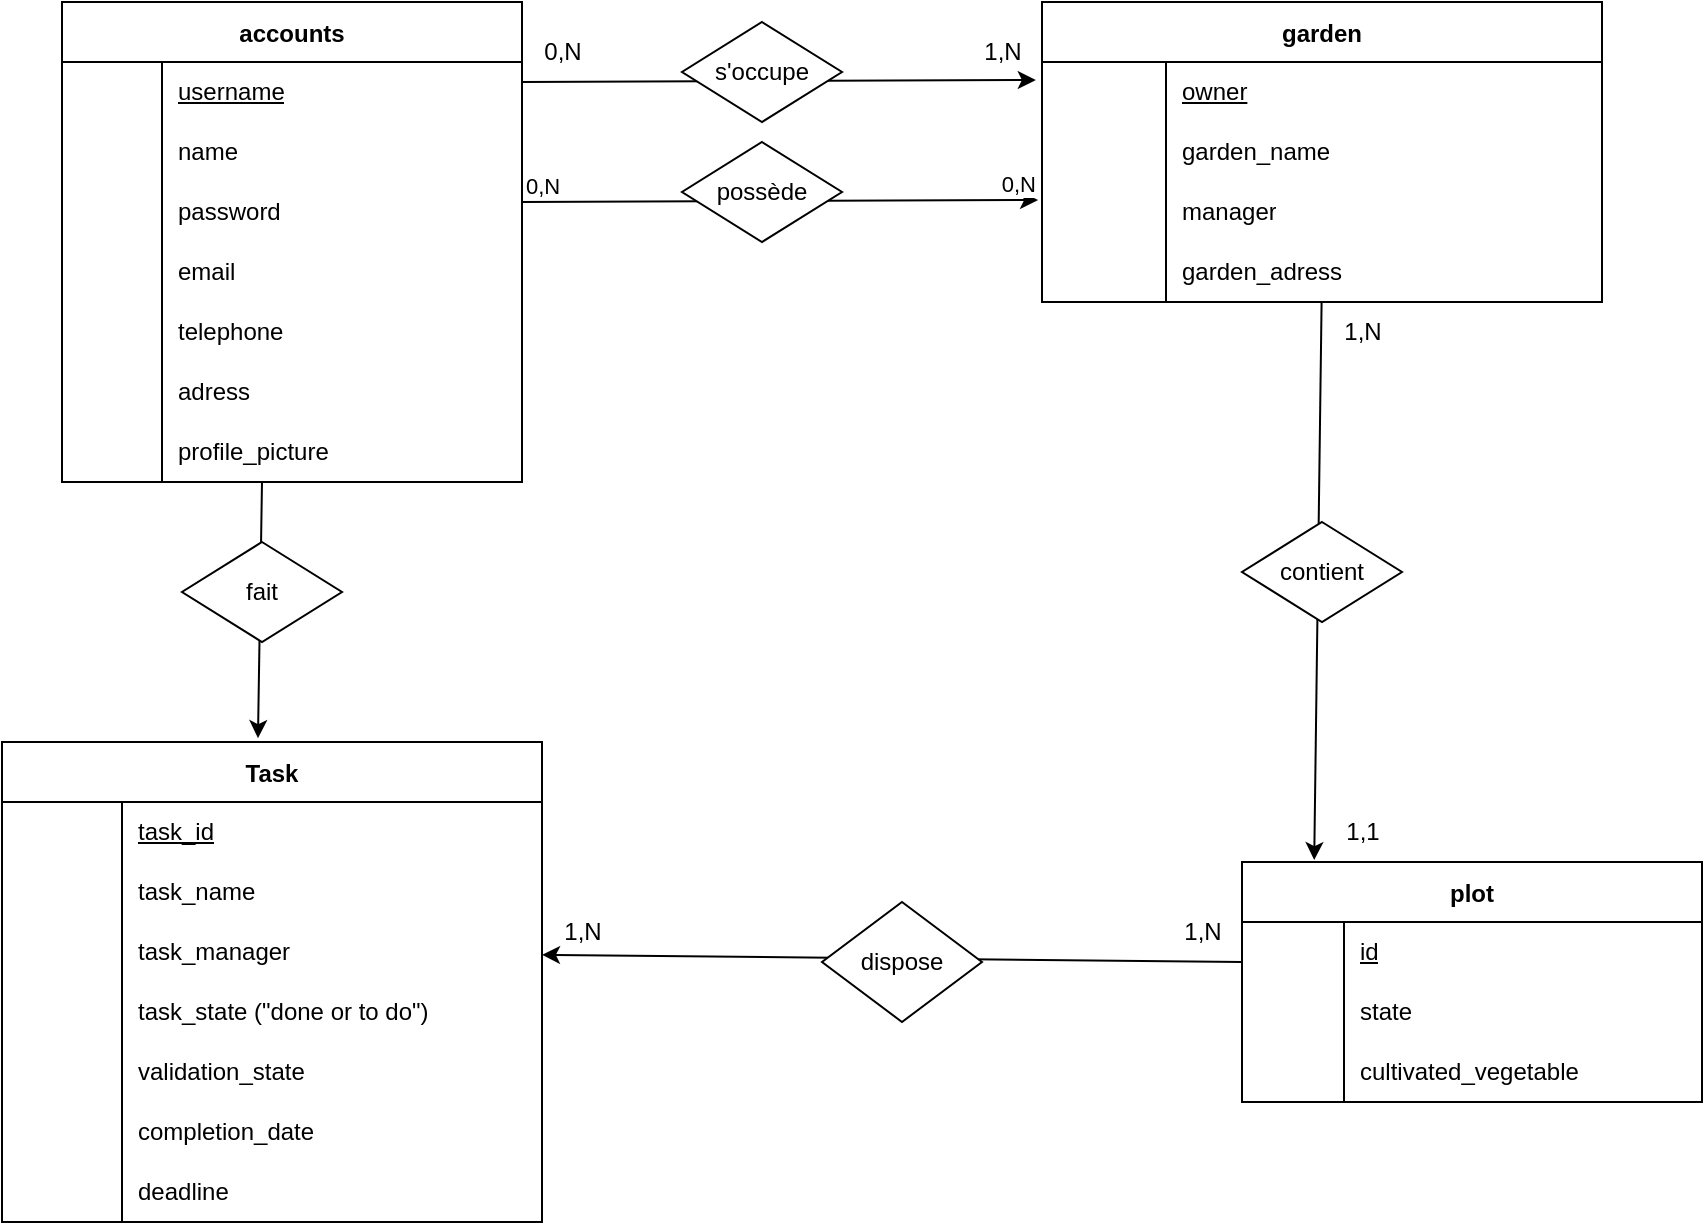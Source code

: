 <mxfile version="20.3.0" type="device"><diagram id="kfnG-v6PSaauxseIfwRb" name="Page-1"><mxGraphModel dx="1018" dy="670" grid="1" gridSize="10" guides="1" tooltips="1" connect="1" arrows="1" fold="1" page="1" pageScale="1" pageWidth="980" pageHeight="1390" math="0" shadow="0"><root><mxCell id="0"/><mxCell id="1" parent="0"/><mxCell id="le0erfsL0BoNp7D_5ZoV-2" value="accounts" style="shape=table;startSize=30;container=1;collapsible=0;childLayout=tableLayout;fixedRows=1;rowLines=0;fontStyle=1;" parent="1" vertex="1"><mxGeometry x="40" y="50" width="230" height="240" as="geometry"/></mxCell><mxCell id="le0erfsL0BoNp7D_5ZoV-6" value="" style="shape=tableRow;horizontal=0;startSize=0;swimlaneHead=0;swimlaneBody=0;top=0;left=0;bottom=0;right=0;collapsible=0;dropTarget=0;fillColor=none;points=[[0,0.5],[1,0.5]];portConstraint=eastwest;" parent="le0erfsL0BoNp7D_5ZoV-2" vertex="1"><mxGeometry y="30" width="230" height="30" as="geometry"/></mxCell><mxCell id="le0erfsL0BoNp7D_5ZoV-7" value="" style="shape=partialRectangle;html=1;whiteSpace=wrap;connectable=0;fillColor=none;top=0;left=0;bottom=0;right=0;overflow=hidden;" parent="le0erfsL0BoNp7D_5ZoV-6" vertex="1"><mxGeometry width="50" height="30" as="geometry"><mxRectangle width="50" height="30" as="alternateBounds"/></mxGeometry></mxCell><mxCell id="le0erfsL0BoNp7D_5ZoV-8" value="&lt;u&gt;username&lt;/u&gt;" style="shape=partialRectangle;html=1;whiteSpace=wrap;connectable=0;fillColor=none;top=0;left=0;bottom=0;right=0;align=left;spacingLeft=6;overflow=hidden;" parent="le0erfsL0BoNp7D_5ZoV-6" vertex="1"><mxGeometry x="50" width="180" height="30" as="geometry"><mxRectangle width="180" height="30" as="alternateBounds"/></mxGeometry></mxCell><mxCell id="le0erfsL0BoNp7D_5ZoV-3" value="" style="shape=tableRow;horizontal=0;startSize=0;swimlaneHead=0;swimlaneBody=0;top=0;left=0;bottom=0;right=0;collapsible=0;dropTarget=0;fillColor=none;points=[[0,0.5],[1,0.5]];portConstraint=eastwest;" parent="le0erfsL0BoNp7D_5ZoV-2" vertex="1"><mxGeometry y="60" width="230" height="30" as="geometry"/></mxCell><mxCell id="le0erfsL0BoNp7D_5ZoV-4" value="" style="shape=partialRectangle;html=1;whiteSpace=wrap;connectable=0;fillColor=none;top=0;left=0;bottom=0;right=0;overflow=hidden;pointerEvents=1;" parent="le0erfsL0BoNp7D_5ZoV-3" vertex="1"><mxGeometry width="50" height="30" as="geometry"><mxRectangle width="50" height="30" as="alternateBounds"/></mxGeometry></mxCell><mxCell id="le0erfsL0BoNp7D_5ZoV-5" value="name" style="shape=partialRectangle;html=1;whiteSpace=wrap;connectable=0;fillColor=none;top=0;left=0;bottom=0;right=0;align=left;spacingLeft=6;overflow=hidden;" parent="le0erfsL0BoNp7D_5ZoV-3" vertex="1"><mxGeometry x="50" width="180" height="30" as="geometry"><mxRectangle width="180" height="30" as="alternateBounds"/></mxGeometry></mxCell><mxCell id="le0erfsL0BoNp7D_5ZoV-9" value="" style="shape=tableRow;horizontal=0;startSize=0;swimlaneHead=0;swimlaneBody=0;top=0;left=0;bottom=0;right=0;collapsible=0;dropTarget=0;fillColor=none;points=[[0,0.5],[1,0.5]];portConstraint=eastwest;" parent="le0erfsL0BoNp7D_5ZoV-2" vertex="1"><mxGeometry y="90" width="230" height="30" as="geometry"/></mxCell><mxCell id="le0erfsL0BoNp7D_5ZoV-10" value="" style="shape=partialRectangle;html=1;whiteSpace=wrap;connectable=0;fillColor=none;top=0;left=0;bottom=0;right=0;overflow=hidden;" parent="le0erfsL0BoNp7D_5ZoV-9" vertex="1"><mxGeometry width="50" height="30" as="geometry"><mxRectangle width="50" height="30" as="alternateBounds"/></mxGeometry></mxCell><mxCell id="le0erfsL0BoNp7D_5ZoV-11" value="password" style="shape=partialRectangle;html=1;whiteSpace=wrap;connectable=0;fillColor=none;top=0;left=0;bottom=0;right=0;align=left;spacingLeft=6;overflow=hidden;" parent="le0erfsL0BoNp7D_5ZoV-9" vertex="1"><mxGeometry x="50" width="180" height="30" as="geometry"><mxRectangle width="180" height="30" as="alternateBounds"/></mxGeometry></mxCell><mxCell id="le0erfsL0BoNp7D_5ZoV-25" value="" style="shape=tableRow;horizontal=0;startSize=0;swimlaneHead=0;swimlaneBody=0;top=0;left=0;bottom=0;right=0;collapsible=0;dropTarget=0;fillColor=none;points=[[0,0.5],[1,0.5]];portConstraint=eastwest;" parent="le0erfsL0BoNp7D_5ZoV-2" vertex="1"><mxGeometry y="120" width="230" height="30" as="geometry"/></mxCell><mxCell id="le0erfsL0BoNp7D_5ZoV-26" value="" style="shape=partialRectangle;html=1;whiteSpace=wrap;connectable=0;fillColor=none;top=0;left=0;bottom=0;right=0;overflow=hidden;" parent="le0erfsL0BoNp7D_5ZoV-25" vertex="1"><mxGeometry width="50" height="30" as="geometry"><mxRectangle width="50" height="30" as="alternateBounds"/></mxGeometry></mxCell><mxCell id="le0erfsL0BoNp7D_5ZoV-27" value="email" style="shape=partialRectangle;html=1;whiteSpace=wrap;connectable=0;fillColor=none;top=0;left=0;bottom=0;right=0;align=left;spacingLeft=6;overflow=hidden;" parent="le0erfsL0BoNp7D_5ZoV-25" vertex="1"><mxGeometry x="50" width="180" height="30" as="geometry"><mxRectangle width="180" height="30" as="alternateBounds"/></mxGeometry></mxCell><mxCell id="le0erfsL0BoNp7D_5ZoV-22" value="" style="shape=tableRow;horizontal=0;startSize=0;swimlaneHead=0;swimlaneBody=0;top=0;left=0;bottom=0;right=0;collapsible=0;dropTarget=0;fillColor=none;points=[[0,0.5],[1,0.5]];portConstraint=eastwest;" parent="le0erfsL0BoNp7D_5ZoV-2" vertex="1"><mxGeometry y="150" width="230" height="30" as="geometry"/></mxCell><mxCell id="le0erfsL0BoNp7D_5ZoV-23" value="" style="shape=partialRectangle;html=1;whiteSpace=wrap;connectable=0;fillColor=none;top=0;left=0;bottom=0;right=0;overflow=hidden;" parent="le0erfsL0BoNp7D_5ZoV-22" vertex="1"><mxGeometry width="50" height="30" as="geometry"><mxRectangle width="50" height="30" as="alternateBounds"/></mxGeometry></mxCell><mxCell id="le0erfsL0BoNp7D_5ZoV-24" value="telephone" style="shape=partialRectangle;html=1;whiteSpace=wrap;connectable=0;fillColor=none;top=0;left=0;bottom=0;right=0;align=left;spacingLeft=6;overflow=hidden;" parent="le0erfsL0BoNp7D_5ZoV-22" vertex="1"><mxGeometry x="50" width="180" height="30" as="geometry"><mxRectangle width="180" height="30" as="alternateBounds"/></mxGeometry></mxCell><mxCell id="Tjd96EVF7SlJ4U7axHK--2" value="" style="shape=tableRow;horizontal=0;startSize=0;swimlaneHead=0;swimlaneBody=0;top=0;left=0;bottom=0;right=0;collapsible=0;dropTarget=0;fillColor=none;points=[[0,0.5],[1,0.5]];portConstraint=eastwest;" parent="le0erfsL0BoNp7D_5ZoV-2" vertex="1"><mxGeometry y="180" width="230" height="30" as="geometry"/></mxCell><mxCell id="Tjd96EVF7SlJ4U7axHK--3" value="" style="shape=partialRectangle;html=1;whiteSpace=wrap;connectable=0;fillColor=none;top=0;left=0;bottom=0;right=0;overflow=hidden;" parent="Tjd96EVF7SlJ4U7axHK--2" vertex="1"><mxGeometry width="50" height="30" as="geometry"><mxRectangle width="50" height="30" as="alternateBounds"/></mxGeometry></mxCell><mxCell id="Tjd96EVF7SlJ4U7axHK--4" value="adress" style="shape=partialRectangle;html=1;whiteSpace=wrap;connectable=0;fillColor=none;top=0;left=0;bottom=0;right=0;align=left;spacingLeft=6;overflow=hidden;" parent="Tjd96EVF7SlJ4U7axHK--2" vertex="1"><mxGeometry x="50" width="180" height="30" as="geometry"><mxRectangle width="180" height="30" as="alternateBounds"/></mxGeometry></mxCell><mxCell id="6JYiw_Uu-c0ajwaRlflh-1" value="" style="shape=tableRow;horizontal=0;startSize=0;swimlaneHead=0;swimlaneBody=0;top=0;left=0;bottom=0;right=0;collapsible=0;dropTarget=0;fillColor=none;points=[[0,0.5],[1,0.5]];portConstraint=eastwest;" vertex="1" parent="le0erfsL0BoNp7D_5ZoV-2"><mxGeometry y="210" width="230" height="30" as="geometry"/></mxCell><mxCell id="6JYiw_Uu-c0ajwaRlflh-2" value="" style="shape=partialRectangle;html=1;whiteSpace=wrap;connectable=0;fillColor=none;top=0;left=0;bottom=0;right=0;overflow=hidden;" vertex="1" parent="6JYiw_Uu-c0ajwaRlflh-1"><mxGeometry width="50" height="30" as="geometry"><mxRectangle width="50" height="30" as="alternateBounds"/></mxGeometry></mxCell><mxCell id="6JYiw_Uu-c0ajwaRlflh-3" value="profile_picture" style="shape=partialRectangle;html=1;whiteSpace=wrap;connectable=0;fillColor=none;top=0;left=0;bottom=0;right=0;align=left;spacingLeft=6;overflow=hidden;" vertex="1" parent="6JYiw_Uu-c0ajwaRlflh-1"><mxGeometry x="50" width="180" height="30" as="geometry"><mxRectangle width="180" height="30" as="alternateBounds"/></mxGeometry></mxCell><mxCell id="le0erfsL0BoNp7D_5ZoV-31" value="garden" style="shape=table;startSize=30;container=1;collapsible=0;childLayout=tableLayout;fixedRows=1;rowLines=0;fontStyle=1;" parent="1" vertex="1"><mxGeometry x="530" y="50" width="280" height="150" as="geometry"/></mxCell><mxCell id="le0erfsL0BoNp7D_5ZoV-32" value="" style="shape=tableRow;horizontal=0;startSize=0;swimlaneHead=0;swimlaneBody=0;top=0;left=0;bottom=0;right=0;collapsible=0;dropTarget=0;fillColor=none;points=[[0,0.5],[1,0.5]];portConstraint=eastwest;" parent="le0erfsL0BoNp7D_5ZoV-31" vertex="1"><mxGeometry y="30" width="280" height="30" as="geometry"/></mxCell><mxCell id="le0erfsL0BoNp7D_5ZoV-33" value="" style="shape=partialRectangle;html=1;whiteSpace=wrap;connectable=0;fillColor=none;top=0;left=0;bottom=0;right=0;overflow=hidden;pointerEvents=1;" parent="le0erfsL0BoNp7D_5ZoV-32" vertex="1"><mxGeometry width="62" height="30" as="geometry"><mxRectangle width="62" height="30" as="alternateBounds"/></mxGeometry></mxCell><mxCell id="le0erfsL0BoNp7D_5ZoV-34" value="&lt;u&gt;owner&lt;/u&gt;" style="shape=partialRectangle;html=1;whiteSpace=wrap;connectable=0;fillColor=none;top=0;left=0;bottom=0;right=0;align=left;spacingLeft=6;overflow=hidden;" parent="le0erfsL0BoNp7D_5ZoV-32" vertex="1"><mxGeometry x="62" width="218" height="30" as="geometry"><mxRectangle width="218" height="30" as="alternateBounds"/></mxGeometry></mxCell><mxCell id="le0erfsL0BoNp7D_5ZoV-57" value="" style="shape=tableRow;horizontal=0;startSize=0;swimlaneHead=0;swimlaneBody=0;top=0;left=0;bottom=0;right=0;collapsible=0;dropTarget=0;fillColor=none;points=[[0,0.5],[1,0.5]];portConstraint=eastwest;" parent="le0erfsL0BoNp7D_5ZoV-31" vertex="1"><mxGeometry y="60" width="280" height="30" as="geometry"/></mxCell><mxCell id="le0erfsL0BoNp7D_5ZoV-58" value="" style="shape=partialRectangle;html=1;whiteSpace=wrap;connectable=0;fillColor=none;top=0;left=0;bottom=0;right=0;overflow=hidden;pointerEvents=1;" parent="le0erfsL0BoNp7D_5ZoV-57" vertex="1"><mxGeometry width="62" height="30" as="geometry"><mxRectangle width="62" height="30" as="alternateBounds"/></mxGeometry></mxCell><mxCell id="le0erfsL0BoNp7D_5ZoV-59" value="garden_name" style="shape=partialRectangle;html=1;whiteSpace=wrap;connectable=0;fillColor=none;top=0;left=0;bottom=0;right=0;align=left;spacingLeft=6;overflow=hidden;" parent="le0erfsL0BoNp7D_5ZoV-57" vertex="1"><mxGeometry x="62" width="218" height="30" as="geometry"><mxRectangle width="218" height="30" as="alternateBounds"/></mxGeometry></mxCell><mxCell id="le0erfsL0BoNp7D_5ZoV-35" value="" style="shape=tableRow;horizontal=0;startSize=0;swimlaneHead=0;swimlaneBody=0;top=0;left=0;bottom=0;right=0;collapsible=0;dropTarget=0;fillColor=none;points=[[0,0.5],[1,0.5]];portConstraint=eastwest;" parent="le0erfsL0BoNp7D_5ZoV-31" vertex="1"><mxGeometry y="90" width="280" height="30" as="geometry"/></mxCell><mxCell id="le0erfsL0BoNp7D_5ZoV-36" value="" style="shape=partialRectangle;html=1;whiteSpace=wrap;connectable=0;fillColor=none;top=0;left=0;bottom=0;right=0;overflow=hidden;" parent="le0erfsL0BoNp7D_5ZoV-35" vertex="1"><mxGeometry width="62" height="30" as="geometry"><mxRectangle width="62" height="30" as="alternateBounds"/></mxGeometry></mxCell><mxCell id="le0erfsL0BoNp7D_5ZoV-37" value="manager" style="shape=partialRectangle;html=1;whiteSpace=wrap;connectable=0;fillColor=none;top=0;left=0;bottom=0;right=0;align=left;spacingLeft=6;overflow=hidden;" parent="le0erfsL0BoNp7D_5ZoV-35" vertex="1"><mxGeometry x="62" width="218" height="30" as="geometry"><mxRectangle width="218" height="30" as="alternateBounds"/></mxGeometry></mxCell><mxCell id="le0erfsL0BoNp7D_5ZoV-44" value="" style="shape=tableRow;horizontal=0;startSize=0;swimlaneHead=0;swimlaneBody=0;top=0;left=0;bottom=0;right=0;collapsible=0;dropTarget=0;fillColor=none;points=[[0,0.5],[1,0.5]];portConstraint=eastwest;" parent="le0erfsL0BoNp7D_5ZoV-31" vertex="1"><mxGeometry y="120" width="280" height="30" as="geometry"/></mxCell><mxCell id="le0erfsL0BoNp7D_5ZoV-45" value="" style="shape=partialRectangle;html=1;whiteSpace=wrap;connectable=0;fillColor=none;top=0;left=0;bottom=0;right=0;overflow=hidden;" parent="le0erfsL0BoNp7D_5ZoV-44" vertex="1"><mxGeometry width="62" height="30" as="geometry"><mxRectangle width="62" height="30" as="alternateBounds"/></mxGeometry></mxCell><mxCell id="le0erfsL0BoNp7D_5ZoV-46" value="garden_adress" style="shape=partialRectangle;html=1;whiteSpace=wrap;connectable=0;fillColor=none;top=0;left=0;bottom=0;right=0;align=left;spacingLeft=6;overflow=hidden;" parent="le0erfsL0BoNp7D_5ZoV-44" vertex="1"><mxGeometry x="62" width="218" height="30" as="geometry"><mxRectangle width="218" height="30" as="alternateBounds"/></mxGeometry></mxCell><mxCell id="le0erfsL0BoNp7D_5ZoV-81" value="" style="endArrow=classic;html=1;rounded=0;entryX=-0.007;entryY=0.3;entryDx=0;entryDy=0;entryPerimeter=0;" parent="1" target="le0erfsL0BoNp7D_5ZoV-35" edge="1"><mxGeometry relative="1" as="geometry"><mxPoint x="270" y="150" as="sourcePoint"/><mxPoint x="430" y="150" as="targetPoint"/></mxGeometry></mxCell><mxCell id="le0erfsL0BoNp7D_5ZoV-83" value="0,N" style="edgeLabel;resizable=0;html=1;align=left;verticalAlign=bottom;" parent="le0erfsL0BoNp7D_5ZoV-81" connectable="0" vertex="1"><mxGeometry x="-1" relative="1" as="geometry"/></mxCell><mxCell id="le0erfsL0BoNp7D_5ZoV-84" value="0,N" style="edgeLabel;resizable=0;html=1;align=right;verticalAlign=bottom;" parent="le0erfsL0BoNp7D_5ZoV-81" connectable="0" vertex="1"><mxGeometry x="1" relative="1" as="geometry"/></mxCell><mxCell id="Tjd96EVF7SlJ4U7axHK--1" value="possède" style="rhombus;whiteSpace=wrap;html=1;" parent="1" vertex="1"><mxGeometry x="350" y="120" width="80" height="50" as="geometry"/></mxCell><mxCell id="Tjd96EVF7SlJ4U7axHK--30" value="0,N" style="text;html=1;align=center;verticalAlign=middle;resizable=0;points=[];autosize=1;strokeColor=none;fillColor=none;" parent="1" vertex="1"><mxGeometry x="270" y="60" width="40" height="30" as="geometry"/></mxCell><mxCell id="Tjd96EVF7SlJ4U7axHK--31" value="1,N" style="text;html=1;align=center;verticalAlign=middle;resizable=0;points=[];autosize=1;strokeColor=none;fillColor=none;" parent="1" vertex="1"><mxGeometry x="490" y="60" width="40" height="30" as="geometry"/></mxCell><mxCell id="Tjd96EVF7SlJ4U7axHK--33" value="plot" style="shape=table;startSize=30;container=1;collapsible=0;childLayout=tableLayout;fixedRows=1;rowLines=0;fontStyle=1;" parent="1" vertex="1"><mxGeometry x="630" y="480" width="230" height="120" as="geometry"/></mxCell><mxCell id="Tjd96EVF7SlJ4U7axHK--34" value="" style="shape=tableRow;horizontal=0;startSize=0;swimlaneHead=0;swimlaneBody=0;top=0;left=0;bottom=0;right=0;collapsible=0;dropTarget=0;fillColor=none;points=[[0,0.5],[1,0.5]];portConstraint=eastwest;" parent="Tjd96EVF7SlJ4U7axHK--33" vertex="1"><mxGeometry y="30" width="230" height="30" as="geometry"/></mxCell><mxCell id="Tjd96EVF7SlJ4U7axHK--35" value="" style="shape=partialRectangle;html=1;whiteSpace=wrap;connectable=0;fillColor=none;top=0;left=0;bottom=0;right=0;overflow=hidden;pointerEvents=1;" parent="Tjd96EVF7SlJ4U7axHK--34" vertex="1"><mxGeometry width="51" height="30" as="geometry"><mxRectangle width="51" height="30" as="alternateBounds"/></mxGeometry></mxCell><mxCell id="Tjd96EVF7SlJ4U7axHK--36" value="&lt;u&gt;id&lt;/u&gt;" style="shape=partialRectangle;html=1;whiteSpace=wrap;connectable=0;fillColor=none;top=0;left=0;bottom=0;right=0;align=left;spacingLeft=6;overflow=hidden;" parent="Tjd96EVF7SlJ4U7axHK--34" vertex="1"><mxGeometry x="51" width="179" height="30" as="geometry"><mxRectangle width="179" height="30" as="alternateBounds"/></mxGeometry></mxCell><mxCell id="6JYiw_Uu-c0ajwaRlflh-14" value="" style="shape=tableRow;horizontal=0;startSize=0;swimlaneHead=0;swimlaneBody=0;top=0;left=0;bottom=0;right=0;collapsible=0;dropTarget=0;fillColor=none;points=[[0,0.5],[1,0.5]];portConstraint=eastwest;" vertex="1" parent="Tjd96EVF7SlJ4U7axHK--33"><mxGeometry y="60" width="230" height="30" as="geometry"/></mxCell><mxCell id="6JYiw_Uu-c0ajwaRlflh-15" value="" style="shape=partialRectangle;html=1;whiteSpace=wrap;connectable=0;fillColor=none;top=0;left=0;bottom=0;right=0;overflow=hidden;pointerEvents=1;" vertex="1" parent="6JYiw_Uu-c0ajwaRlflh-14"><mxGeometry width="51" height="30" as="geometry"><mxRectangle width="51" height="30" as="alternateBounds"/></mxGeometry></mxCell><mxCell id="6JYiw_Uu-c0ajwaRlflh-16" value="state" style="shape=partialRectangle;html=1;whiteSpace=wrap;connectable=0;fillColor=none;top=0;left=0;bottom=0;right=0;align=left;spacingLeft=6;overflow=hidden;" vertex="1" parent="6JYiw_Uu-c0ajwaRlflh-14"><mxGeometry x="51" width="179" height="30" as="geometry"><mxRectangle width="179" height="30" as="alternateBounds"/></mxGeometry></mxCell><mxCell id="Tjd96EVF7SlJ4U7axHK--37" value="" style="shape=tableRow;horizontal=0;startSize=0;swimlaneHead=0;swimlaneBody=0;top=0;left=0;bottom=0;right=0;collapsible=0;dropTarget=0;fillColor=none;points=[[0,0.5],[1,0.5]];portConstraint=eastwest;" parent="Tjd96EVF7SlJ4U7axHK--33" vertex="1"><mxGeometry y="90" width="230" height="30" as="geometry"/></mxCell><mxCell id="Tjd96EVF7SlJ4U7axHK--38" value="" style="shape=partialRectangle;html=1;whiteSpace=wrap;connectable=0;fillColor=none;top=0;left=0;bottom=0;right=0;overflow=hidden;" parent="Tjd96EVF7SlJ4U7axHK--37" vertex="1"><mxGeometry width="51" height="30" as="geometry"><mxRectangle width="51" height="30" as="alternateBounds"/></mxGeometry></mxCell><mxCell id="Tjd96EVF7SlJ4U7axHK--39" value="cultivated_vegetable" style="shape=partialRectangle;html=1;whiteSpace=wrap;connectable=0;fillColor=none;top=0;left=0;bottom=0;right=0;align=left;spacingLeft=6;overflow=hidden;" parent="Tjd96EVF7SlJ4U7axHK--37" vertex="1"><mxGeometry x="51" width="179" height="30" as="geometry"><mxRectangle width="179" height="30" as="alternateBounds"/></mxGeometry></mxCell><mxCell id="Tjd96EVF7SlJ4U7axHK--46" value="" style="endArrow=classic;html=1;rounded=0;entryX=0.157;entryY=-0.008;entryDx=0;entryDy=0;entryPerimeter=0;" parent="1" source="le0erfsL0BoNp7D_5ZoV-44" target="Tjd96EVF7SlJ4U7axHK--33" edge="1"><mxGeometry width="50" height="50" relative="1" as="geometry"><mxPoint x="390" y="420" as="sourcePoint"/><mxPoint x="270.92" y="485.49" as="targetPoint"/></mxGeometry></mxCell><mxCell id="Tjd96EVF7SlJ4U7axHK--48" value="1,N" style="text;html=1;align=center;verticalAlign=middle;resizable=0;points=[];autosize=1;strokeColor=none;fillColor=none;" parent="1" vertex="1"><mxGeometry x="670" y="200" width="40" height="30" as="geometry"/></mxCell><mxCell id="Tjd96EVF7SlJ4U7axHK--49" value="1,1" style="text;html=1;align=center;verticalAlign=middle;resizable=0;points=[];autosize=1;strokeColor=none;fillColor=none;" parent="1" vertex="1"><mxGeometry x="670" y="450" width="40" height="30" as="geometry"/></mxCell><mxCell id="Tjd96EVF7SlJ4U7axHK--50" value="contient" style="rhombus;whiteSpace=wrap;html=1;" parent="1" vertex="1"><mxGeometry x="630" y="310" width="80" height="50" as="geometry"/></mxCell><mxCell id="s6dvM-gy2wAkVCmK1dsF-1" value="" style="endArrow=classic;html=1;rounded=0;entryX=-0.011;entryY=0.3;entryDx=0;entryDy=0;entryPerimeter=0;" parent="1" target="le0erfsL0BoNp7D_5ZoV-32" edge="1"><mxGeometry width="50" height="50" relative="1" as="geometry"><mxPoint x="270" y="90" as="sourcePoint"/><mxPoint x="320" y="40" as="targetPoint"/></mxGeometry></mxCell><mxCell id="s6dvM-gy2wAkVCmK1dsF-3" value="s'occupe" style="rhombus;whiteSpace=wrap;html=1;" parent="1" vertex="1"><mxGeometry x="350" y="60" width="80" height="50" as="geometry"/></mxCell><mxCell id="6JYiw_Uu-c0ajwaRlflh-4" value="Task" style="shape=table;startSize=30;container=1;collapsible=0;childLayout=tableLayout;fixedRows=1;rowLines=0;fontStyle=1;" vertex="1" parent="1"><mxGeometry x="10" y="420" width="270" height="240" as="geometry"/></mxCell><mxCell id="6JYiw_Uu-c0ajwaRlflh-5" value="" style="shape=tableRow;horizontal=0;startSize=0;swimlaneHead=0;swimlaneBody=0;top=0;left=0;bottom=0;right=0;collapsible=0;dropTarget=0;fillColor=none;points=[[0,0.5],[1,0.5]];portConstraint=eastwest;" vertex="1" parent="6JYiw_Uu-c0ajwaRlflh-4"><mxGeometry y="30" width="270" height="30" as="geometry"/></mxCell><mxCell id="6JYiw_Uu-c0ajwaRlflh-6" value="" style="shape=partialRectangle;html=1;whiteSpace=wrap;connectable=0;fillColor=none;top=0;left=0;bottom=0;right=0;overflow=hidden;pointerEvents=1;" vertex="1" parent="6JYiw_Uu-c0ajwaRlflh-5"><mxGeometry width="60" height="30" as="geometry"><mxRectangle width="60" height="30" as="alternateBounds"/></mxGeometry></mxCell><mxCell id="6JYiw_Uu-c0ajwaRlflh-7" value="&lt;u&gt;task_id&lt;/u&gt;" style="shape=partialRectangle;html=1;whiteSpace=wrap;connectable=0;fillColor=none;top=0;left=0;bottom=0;right=0;align=left;spacingLeft=6;overflow=hidden;" vertex="1" parent="6JYiw_Uu-c0ajwaRlflh-5"><mxGeometry x="60" width="210" height="30" as="geometry"><mxRectangle width="210" height="30" as="alternateBounds"/></mxGeometry></mxCell><mxCell id="6JYiw_Uu-c0ajwaRlflh-36" value="" style="shape=tableRow;horizontal=0;startSize=0;swimlaneHead=0;swimlaneBody=0;top=0;left=0;bottom=0;right=0;collapsible=0;dropTarget=0;fillColor=none;points=[[0,0.5],[1,0.5]];portConstraint=eastwest;" vertex="1" parent="6JYiw_Uu-c0ajwaRlflh-4"><mxGeometry y="60" width="270" height="30" as="geometry"/></mxCell><mxCell id="6JYiw_Uu-c0ajwaRlflh-37" value="" style="shape=partialRectangle;html=1;whiteSpace=wrap;connectable=0;fillColor=none;top=0;left=0;bottom=0;right=0;overflow=hidden;pointerEvents=1;" vertex="1" parent="6JYiw_Uu-c0ajwaRlflh-36"><mxGeometry width="60" height="30" as="geometry"><mxRectangle width="60" height="30" as="alternateBounds"/></mxGeometry></mxCell><mxCell id="6JYiw_Uu-c0ajwaRlflh-38" value="task_name" style="shape=partialRectangle;html=1;whiteSpace=wrap;connectable=0;fillColor=none;top=0;left=0;bottom=0;right=0;align=left;spacingLeft=6;overflow=hidden;" vertex="1" parent="6JYiw_Uu-c0ajwaRlflh-36"><mxGeometry x="60" width="210" height="30" as="geometry"><mxRectangle width="210" height="30" as="alternateBounds"/></mxGeometry></mxCell><mxCell id="6JYiw_Uu-c0ajwaRlflh-8" value="" style="shape=tableRow;horizontal=0;startSize=0;swimlaneHead=0;swimlaneBody=0;top=0;left=0;bottom=0;right=0;collapsible=0;dropTarget=0;fillColor=none;points=[[0,0.5],[1,0.5]];portConstraint=eastwest;" vertex="1" parent="6JYiw_Uu-c0ajwaRlflh-4"><mxGeometry y="90" width="270" height="30" as="geometry"/></mxCell><mxCell id="6JYiw_Uu-c0ajwaRlflh-9" value="" style="shape=partialRectangle;html=1;whiteSpace=wrap;connectable=0;fillColor=none;top=0;left=0;bottom=0;right=0;overflow=hidden;" vertex="1" parent="6JYiw_Uu-c0ajwaRlflh-8"><mxGeometry width="60" height="30" as="geometry"><mxRectangle width="60" height="30" as="alternateBounds"/></mxGeometry></mxCell><mxCell id="6JYiw_Uu-c0ajwaRlflh-10" value="task_manager" style="shape=partialRectangle;html=1;whiteSpace=wrap;connectable=0;fillColor=none;top=0;left=0;bottom=0;right=0;align=left;spacingLeft=6;overflow=hidden;" vertex="1" parent="6JYiw_Uu-c0ajwaRlflh-8"><mxGeometry x="60" width="210" height="30" as="geometry"><mxRectangle width="210" height="30" as="alternateBounds"/></mxGeometry></mxCell><mxCell id="6JYiw_Uu-c0ajwaRlflh-30" value="" style="shape=tableRow;horizontal=0;startSize=0;swimlaneHead=0;swimlaneBody=0;top=0;left=0;bottom=0;right=0;collapsible=0;dropTarget=0;fillColor=none;points=[[0,0.5],[1,0.5]];portConstraint=eastwest;" vertex="1" parent="6JYiw_Uu-c0ajwaRlflh-4"><mxGeometry y="120" width="270" height="30" as="geometry"/></mxCell><mxCell id="6JYiw_Uu-c0ajwaRlflh-31" value="" style="shape=partialRectangle;html=1;whiteSpace=wrap;connectable=0;fillColor=none;top=0;left=0;bottom=0;right=0;overflow=hidden;" vertex="1" parent="6JYiw_Uu-c0ajwaRlflh-30"><mxGeometry width="60" height="30" as="geometry"><mxRectangle width="60" height="30" as="alternateBounds"/></mxGeometry></mxCell><mxCell id="6JYiw_Uu-c0ajwaRlflh-32" value="task_state (&quot;done or to do&quot;)" style="shape=partialRectangle;html=1;whiteSpace=wrap;connectable=0;fillColor=none;top=0;left=0;bottom=0;right=0;align=left;spacingLeft=6;overflow=hidden;" vertex="1" parent="6JYiw_Uu-c0ajwaRlflh-30"><mxGeometry x="60" width="210" height="30" as="geometry"><mxRectangle width="210" height="30" as="alternateBounds"/></mxGeometry></mxCell><mxCell id="6JYiw_Uu-c0ajwaRlflh-40" value="" style="shape=tableRow;horizontal=0;startSize=0;swimlaneHead=0;swimlaneBody=0;top=0;left=0;bottom=0;right=0;collapsible=0;dropTarget=0;fillColor=none;points=[[0,0.5],[1,0.5]];portConstraint=eastwest;" vertex="1" parent="6JYiw_Uu-c0ajwaRlflh-4"><mxGeometry y="150" width="270" height="30" as="geometry"/></mxCell><mxCell id="6JYiw_Uu-c0ajwaRlflh-41" value="" style="shape=partialRectangle;html=1;whiteSpace=wrap;connectable=0;fillColor=none;top=0;left=0;bottom=0;right=0;overflow=hidden;" vertex="1" parent="6JYiw_Uu-c0ajwaRlflh-40"><mxGeometry width="60" height="30" as="geometry"><mxRectangle width="60" height="30" as="alternateBounds"/></mxGeometry></mxCell><mxCell id="6JYiw_Uu-c0ajwaRlflh-42" value="validation_state&amp;nbsp;" style="shape=partialRectangle;html=1;whiteSpace=wrap;connectable=0;fillColor=none;top=0;left=0;bottom=0;right=0;align=left;spacingLeft=6;overflow=hidden;" vertex="1" parent="6JYiw_Uu-c0ajwaRlflh-40"><mxGeometry x="60" width="210" height="30" as="geometry"><mxRectangle width="210" height="30" as="alternateBounds"/></mxGeometry></mxCell><mxCell id="6JYiw_Uu-c0ajwaRlflh-27" value="" style="shape=tableRow;horizontal=0;startSize=0;swimlaneHead=0;swimlaneBody=0;top=0;left=0;bottom=0;right=0;collapsible=0;dropTarget=0;fillColor=none;points=[[0,0.5],[1,0.5]];portConstraint=eastwest;" vertex="1" parent="6JYiw_Uu-c0ajwaRlflh-4"><mxGeometry y="180" width="270" height="30" as="geometry"/></mxCell><mxCell id="6JYiw_Uu-c0ajwaRlflh-28" value="" style="shape=partialRectangle;html=1;whiteSpace=wrap;connectable=0;fillColor=none;top=0;left=0;bottom=0;right=0;overflow=hidden;" vertex="1" parent="6JYiw_Uu-c0ajwaRlflh-27"><mxGeometry width="60" height="30" as="geometry"><mxRectangle width="60" height="30" as="alternateBounds"/></mxGeometry></mxCell><mxCell id="6JYiw_Uu-c0ajwaRlflh-29" value="completion_date" style="shape=partialRectangle;html=1;whiteSpace=wrap;connectable=0;fillColor=none;top=0;left=0;bottom=0;right=0;align=left;spacingLeft=6;overflow=hidden;" vertex="1" parent="6JYiw_Uu-c0ajwaRlflh-27"><mxGeometry x="60" width="210" height="30" as="geometry"><mxRectangle width="210" height="30" as="alternateBounds"/></mxGeometry></mxCell><mxCell id="6JYiw_Uu-c0ajwaRlflh-11" value="" style="shape=tableRow;horizontal=0;startSize=0;swimlaneHead=0;swimlaneBody=0;top=0;left=0;bottom=0;right=0;collapsible=0;dropTarget=0;fillColor=none;points=[[0,0.5],[1,0.5]];portConstraint=eastwest;" vertex="1" parent="6JYiw_Uu-c0ajwaRlflh-4"><mxGeometry y="210" width="270" height="30" as="geometry"/></mxCell><mxCell id="6JYiw_Uu-c0ajwaRlflh-12" value="" style="shape=partialRectangle;html=1;whiteSpace=wrap;connectable=0;fillColor=none;top=0;left=0;bottom=0;right=0;overflow=hidden;" vertex="1" parent="6JYiw_Uu-c0ajwaRlflh-11"><mxGeometry width="60" height="30" as="geometry"><mxRectangle width="60" height="30" as="alternateBounds"/></mxGeometry></mxCell><mxCell id="6JYiw_Uu-c0ajwaRlflh-13" value="deadline" style="shape=partialRectangle;html=1;whiteSpace=wrap;connectable=0;fillColor=none;top=0;left=0;bottom=0;right=0;align=left;spacingLeft=6;overflow=hidden;" vertex="1" parent="6JYiw_Uu-c0ajwaRlflh-11"><mxGeometry x="60" width="210" height="30" as="geometry"><mxRectangle width="210" height="30" as="alternateBounds"/></mxGeometry></mxCell><mxCell id="6JYiw_Uu-c0ajwaRlflh-33" value="" style="endArrow=classic;html=1;rounded=0;" edge="1" parent="1" target="6JYiw_Uu-c0ajwaRlflh-8"><mxGeometry width="50" height="50" relative="1" as="geometry"><mxPoint x="630" y="530" as="sourcePoint"/><mxPoint x="740" y="530" as="targetPoint"/></mxGeometry></mxCell><mxCell id="6JYiw_Uu-c0ajwaRlflh-34" value="1,N" style="text;html=1;align=center;verticalAlign=middle;resizable=0;points=[];autosize=1;strokeColor=none;fillColor=none;" vertex="1" parent="1"><mxGeometry x="280" y="500" width="40" height="30" as="geometry"/></mxCell><mxCell id="6JYiw_Uu-c0ajwaRlflh-35" value="1,N" style="text;html=1;align=center;verticalAlign=middle;resizable=0;points=[];autosize=1;strokeColor=none;fillColor=none;" vertex="1" parent="1"><mxGeometry x="590" y="500" width="40" height="30" as="geometry"/></mxCell><mxCell id="6JYiw_Uu-c0ajwaRlflh-39" value="dispose" style="rhombus;whiteSpace=wrap;html=1;" vertex="1" parent="1"><mxGeometry x="420" y="500" width="80" height="60" as="geometry"/></mxCell><mxCell id="6JYiw_Uu-c0ajwaRlflh-43" value="" style="endArrow=classic;html=1;rounded=0;entryX=0.474;entryY=-0.008;entryDx=0;entryDy=0;entryPerimeter=0;" edge="1" parent="1" target="6JYiw_Uu-c0ajwaRlflh-4"><mxGeometry width="50" height="50" relative="1" as="geometry"><mxPoint x="140" y="290" as="sourcePoint"/><mxPoint x="140" y="370" as="targetPoint"/></mxGeometry></mxCell><mxCell id="6JYiw_Uu-c0ajwaRlflh-44" value="fait" style="rhombus;whiteSpace=wrap;html=1;" vertex="1" parent="1"><mxGeometry x="100" y="320" width="80" height="50" as="geometry"/></mxCell></root></mxGraphModel></diagram></mxfile>